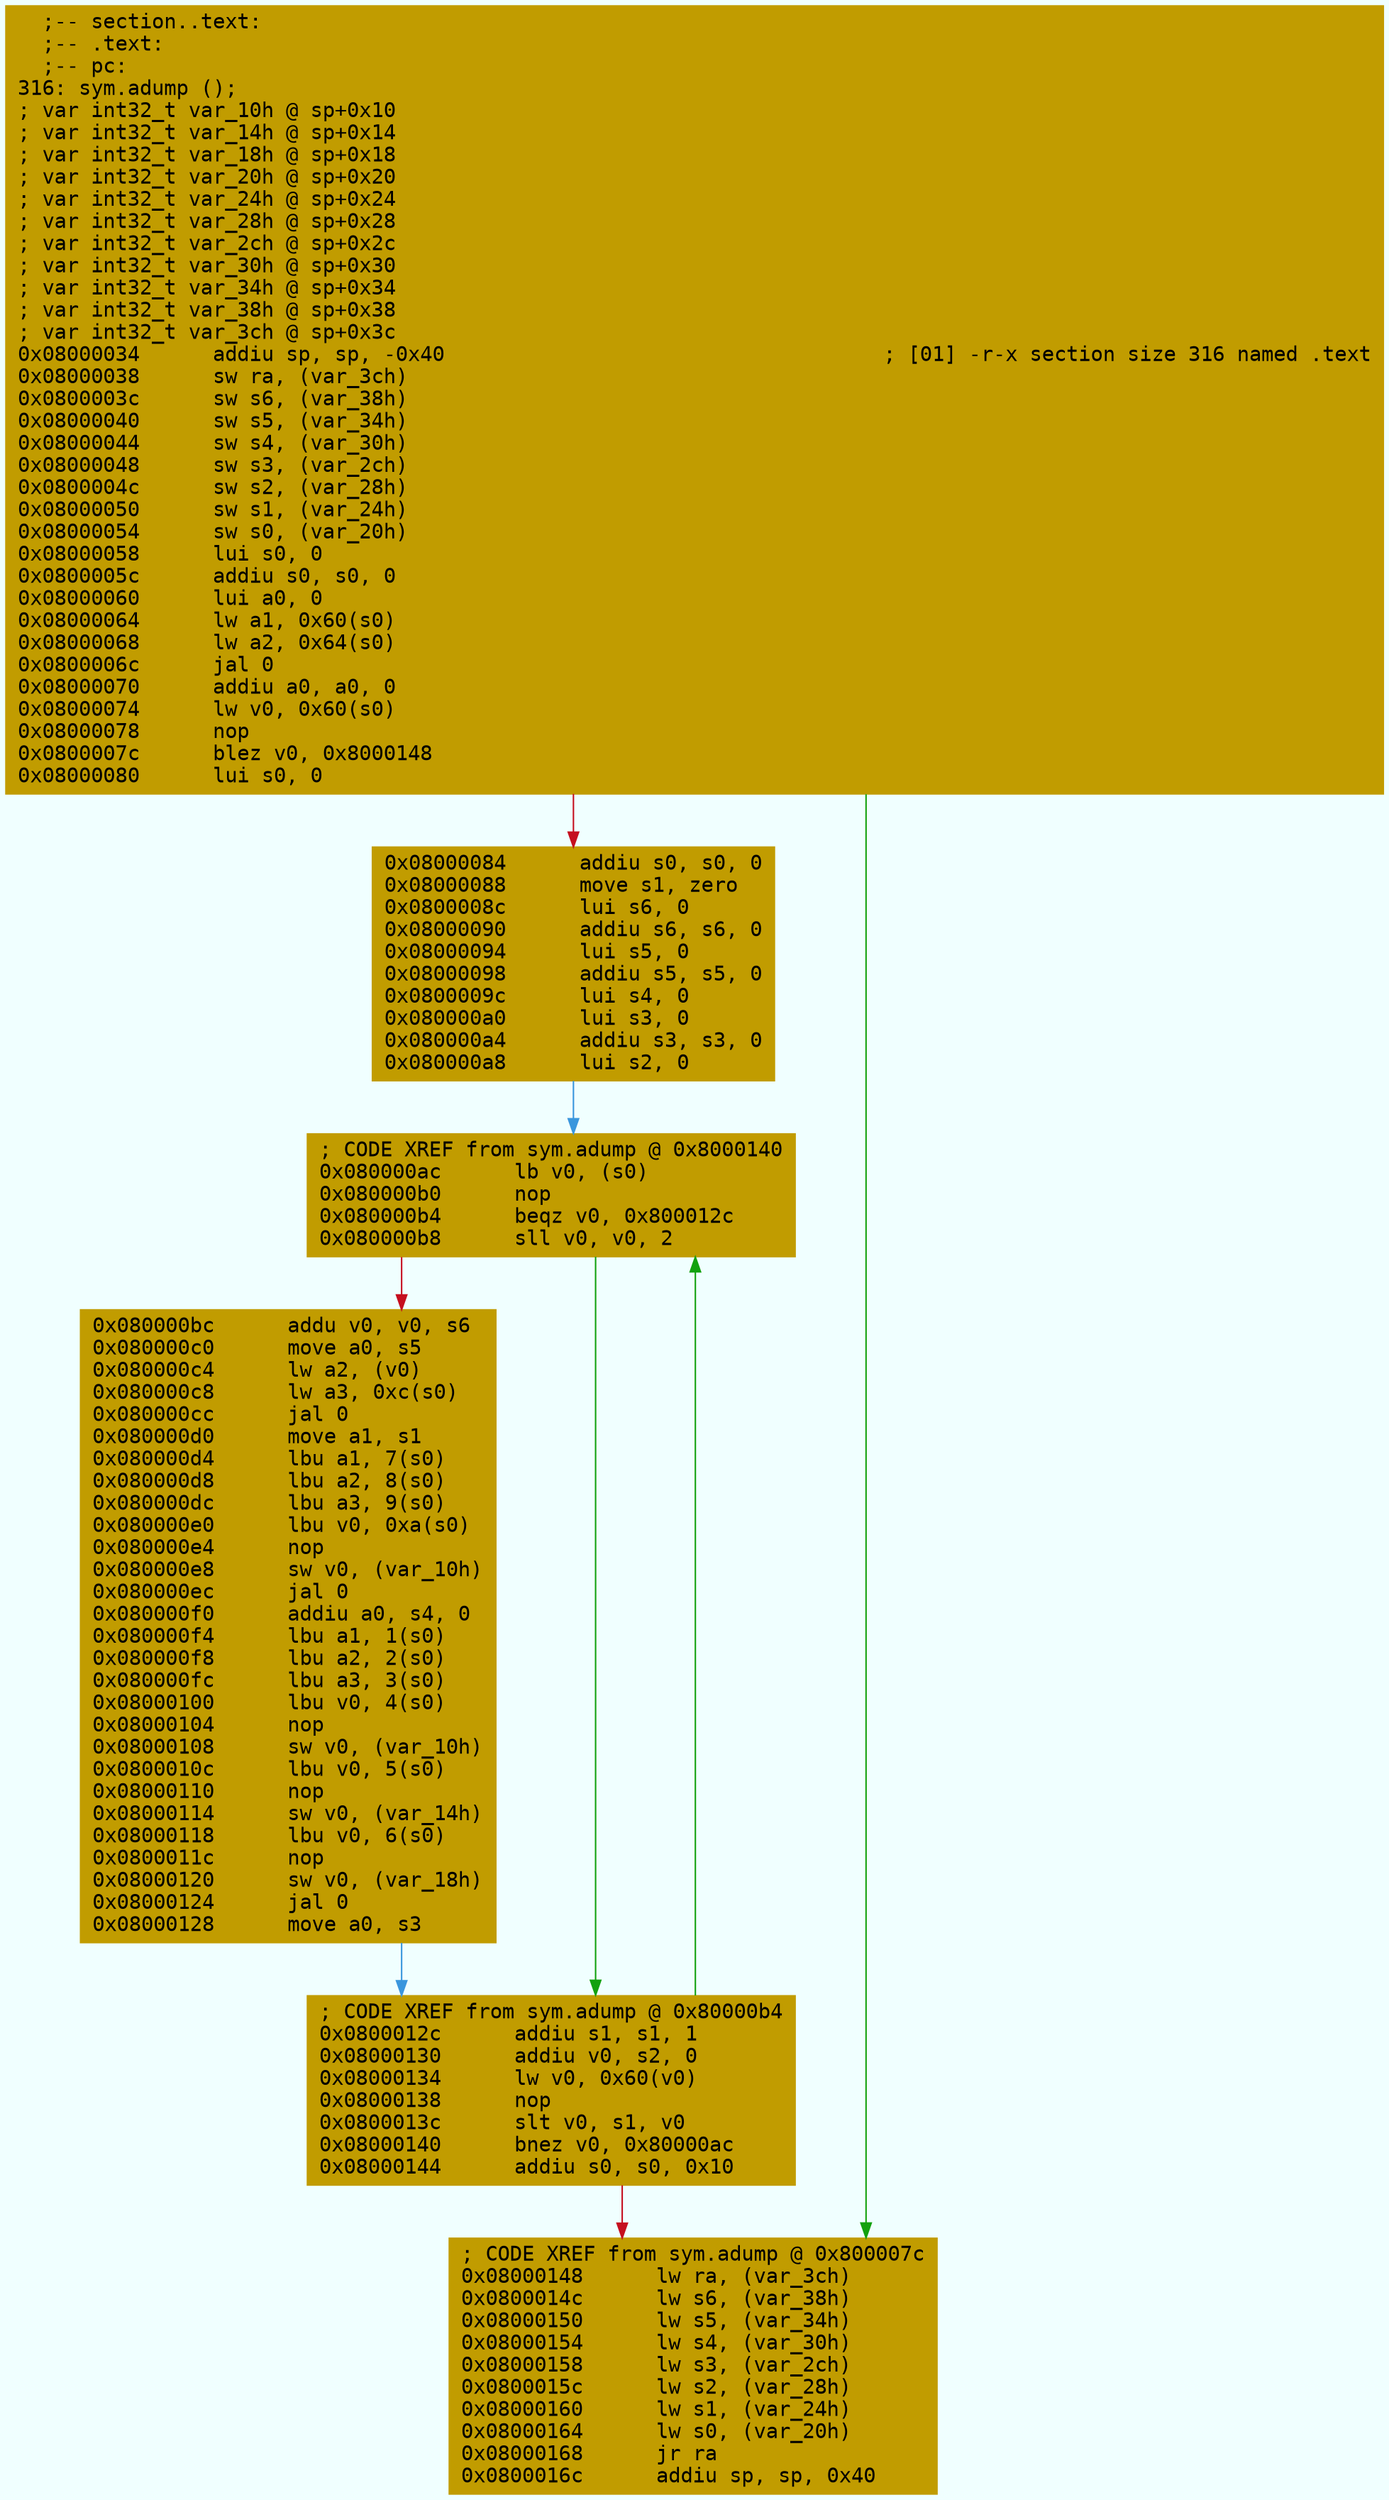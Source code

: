 digraph code {
	graph [bgcolor=azure fontsize=8 fontname="Courier" splines="ortho"];
	node [fillcolor=gray style=filled shape=box];
	edge [arrowhead="normal"];
	"0x08000034" [URL="sym.adump/0x08000034", fillcolor="#c19c00",color="#c19c00", fontname="Courier",label="  ;-- section..text:\l  ;-- .text:\l  ;-- pc:\l316: sym.adump ();\l; var int32_t var_10h @ sp+0x10\l; var int32_t var_14h @ sp+0x14\l; var int32_t var_18h @ sp+0x18\l; var int32_t var_20h @ sp+0x20\l; var int32_t var_24h @ sp+0x24\l; var int32_t var_28h @ sp+0x28\l; var int32_t var_2ch @ sp+0x2c\l; var int32_t var_30h @ sp+0x30\l; var int32_t var_34h @ sp+0x34\l; var int32_t var_38h @ sp+0x38\l; var int32_t var_3ch @ sp+0x3c\l0x08000034      addiu sp, sp, -0x40                                    ; [01] -r-x section size 316 named .text\l0x08000038      sw ra, (var_3ch)\l0x0800003c      sw s6, (var_38h)\l0x08000040      sw s5, (var_34h)\l0x08000044      sw s4, (var_30h)\l0x08000048      sw s3, (var_2ch)\l0x0800004c      sw s2, (var_28h)\l0x08000050      sw s1, (var_24h)\l0x08000054      sw s0, (var_20h)\l0x08000058      lui s0, 0\l0x0800005c      addiu s0, s0, 0\l0x08000060      lui a0, 0\l0x08000064      lw a1, 0x60(s0)\l0x08000068      lw a2, 0x64(s0)\l0x0800006c      jal 0\l0x08000070      addiu a0, a0, 0\l0x08000074      lw v0, 0x60(s0)\l0x08000078      nop\l0x0800007c      blez v0, 0x8000148\l0x08000080      lui s0, 0\l"]
	"0x08000084" [URL="sym.adump/0x08000084", fillcolor="#c19c00",color="#c19c00", fontname="Courier",label="0x08000084      addiu s0, s0, 0\l0x08000088      move s1, zero\l0x0800008c      lui s6, 0\l0x08000090      addiu s6, s6, 0\l0x08000094      lui s5, 0\l0x08000098      addiu s5, s5, 0\l0x0800009c      lui s4, 0\l0x080000a0      lui s3, 0\l0x080000a4      addiu s3, s3, 0\l0x080000a8      lui s2, 0\l"]
	"0x080000ac" [URL="sym.adump/0x080000ac", fillcolor="#c19c00",color="#c19c00", fontname="Courier",label="; CODE XREF from sym.adump @ 0x8000140\l0x080000ac      lb v0, (s0)\l0x080000b0      nop\l0x080000b4      beqz v0, 0x800012c\l0x080000b8      sll v0, v0, 2\l"]
	"0x080000bc" [URL="sym.adump/0x080000bc", fillcolor="#c19c00",color="#c19c00", fontname="Courier",label="0x080000bc      addu v0, v0, s6\l0x080000c0      move a0, s5\l0x080000c4      lw a2, (v0)\l0x080000c8      lw a3, 0xc(s0)\l0x080000cc      jal 0\l0x080000d0      move a1, s1\l0x080000d4      lbu a1, 7(s0)\l0x080000d8      lbu a2, 8(s0)\l0x080000dc      lbu a3, 9(s0)\l0x080000e0      lbu v0, 0xa(s0)\l0x080000e4      nop\l0x080000e8      sw v0, (var_10h)\l0x080000ec      jal 0\l0x080000f0      addiu a0, s4, 0\l0x080000f4      lbu a1, 1(s0)\l0x080000f8      lbu a2, 2(s0)\l0x080000fc      lbu a3, 3(s0)\l0x08000100      lbu v0, 4(s0)\l0x08000104      nop\l0x08000108      sw v0, (var_10h)\l0x0800010c      lbu v0, 5(s0)\l0x08000110      nop\l0x08000114      sw v0, (var_14h)\l0x08000118      lbu v0, 6(s0)\l0x0800011c      nop\l0x08000120      sw v0, (var_18h)\l0x08000124      jal 0\l0x08000128      move a0, s3\l"]
	"0x0800012c" [URL="sym.adump/0x0800012c", fillcolor="#c19c00",color="#c19c00", fontname="Courier",label="; CODE XREF from sym.adump @ 0x80000b4\l0x0800012c      addiu s1, s1, 1\l0x08000130      addiu v0, s2, 0\l0x08000134      lw v0, 0x60(v0)\l0x08000138      nop\l0x0800013c      slt v0, s1, v0\l0x08000140      bnez v0, 0x80000ac\l0x08000144      addiu s0, s0, 0x10\l"]
	"0x08000148" [URL="sym.adump/0x08000148", fillcolor="#c19c00",color="#c19c00", fontname="Courier",label="; CODE XREF from sym.adump @ 0x800007c\l0x08000148      lw ra, (var_3ch)\l0x0800014c      lw s6, (var_38h)\l0x08000150      lw s5, (var_34h)\l0x08000154      lw s4, (var_30h)\l0x08000158      lw s3, (var_2ch)\l0x0800015c      lw s2, (var_28h)\l0x08000160      lw s1, (var_24h)\l0x08000164      lw s0, (var_20h)\l0x08000168      jr ra\l0x0800016c      addiu sp, sp, 0x40\l"]
        "0x08000034" -> "0x08000148" [color="#13a10e"];
        "0x08000034" -> "0x08000084" [color="#c50f1f"];
        "0x08000084" -> "0x080000ac" [color="#3a96dd"];
        "0x080000ac" -> "0x0800012c" [color="#13a10e"];
        "0x080000ac" -> "0x080000bc" [color="#c50f1f"];
        "0x080000bc" -> "0x0800012c" [color="#3a96dd"];
        "0x0800012c" -> "0x080000ac" [color="#13a10e"];
        "0x0800012c" -> "0x08000148" [color="#c50f1f"];
}
